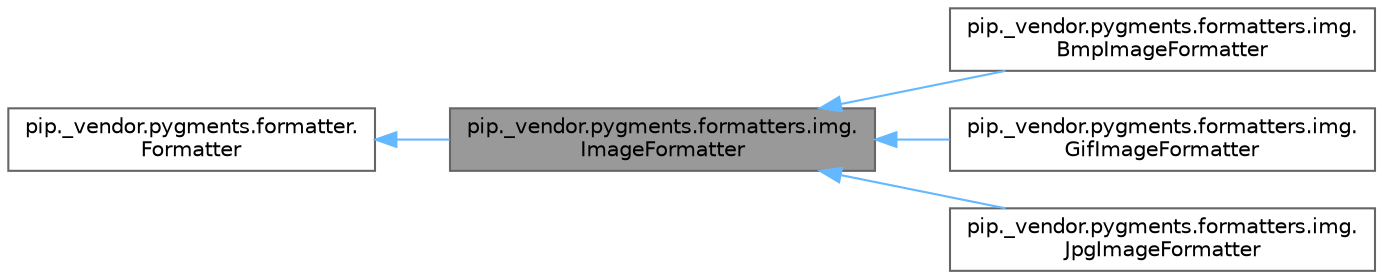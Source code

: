 digraph "pip._vendor.pygments.formatters.img.ImageFormatter"
{
 // LATEX_PDF_SIZE
  bgcolor="transparent";
  edge [fontname=Helvetica,fontsize=10,labelfontname=Helvetica,labelfontsize=10];
  node [fontname=Helvetica,fontsize=10,shape=box,height=0.2,width=0.4];
  rankdir="LR";
  Node1 [id="Node000001",label="pip._vendor.pygments.formatters.img.\lImageFormatter",height=0.2,width=0.4,color="gray40", fillcolor="grey60", style="filled", fontcolor="black",tooltip=" "];
  Node2 -> Node1 [id="edge1_Node000001_Node000002",dir="back",color="steelblue1",style="solid",tooltip=" "];
  Node2 [id="Node000002",label="pip._vendor.pygments.formatter.\lFormatter",height=0.2,width=0.4,color="gray40", fillcolor="white", style="filled",URL="$d1/dbd/classpip_1_1__vendor_1_1pygments_1_1formatter_1_1Formatter.html",tooltip=" "];
  Node1 -> Node3 [id="edge2_Node000001_Node000003",dir="back",color="steelblue1",style="solid",tooltip=" "];
  Node3 [id="Node000003",label="pip._vendor.pygments.formatters.img.\lBmpImageFormatter",height=0.2,width=0.4,color="gray40", fillcolor="white", style="filled",URL="$db/da3/classpip_1_1__vendor_1_1pygments_1_1formatters_1_1img_1_1BmpImageFormatter.html",tooltip=" "];
  Node1 -> Node4 [id="edge3_Node000001_Node000004",dir="back",color="steelblue1",style="solid",tooltip=" "];
  Node4 [id="Node000004",label="pip._vendor.pygments.formatters.img.\lGifImageFormatter",height=0.2,width=0.4,color="gray40", fillcolor="white", style="filled",URL="$dd/d96/classpip_1_1__vendor_1_1pygments_1_1formatters_1_1img_1_1GifImageFormatter.html",tooltip=" "];
  Node1 -> Node5 [id="edge4_Node000001_Node000005",dir="back",color="steelblue1",style="solid",tooltip=" "];
  Node5 [id="Node000005",label="pip._vendor.pygments.formatters.img.\lJpgImageFormatter",height=0.2,width=0.4,color="gray40", fillcolor="white", style="filled",URL="$d7/dca/classpip_1_1__vendor_1_1pygments_1_1formatters_1_1img_1_1JpgImageFormatter.html",tooltip=" "];
}
